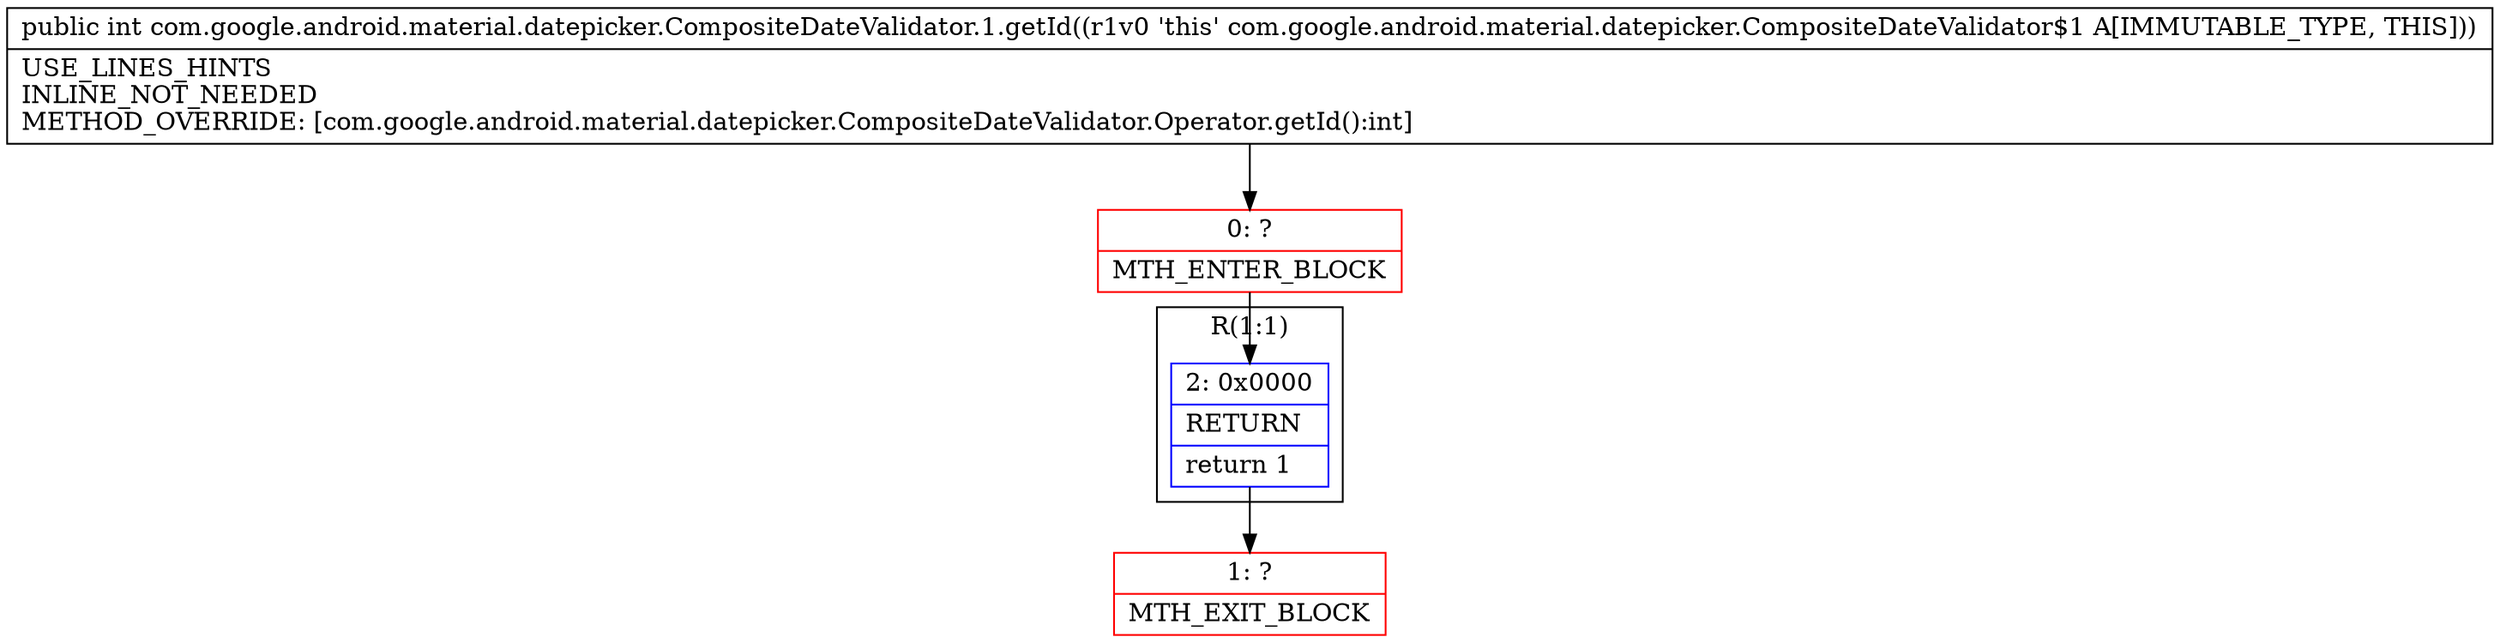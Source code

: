 digraph "CFG forcom.google.android.material.datepicker.CompositeDateValidator.1.getId()I" {
subgraph cluster_Region_613005159 {
label = "R(1:1)";
node [shape=record,color=blue];
Node_2 [shape=record,label="{2\:\ 0x0000|RETURN\l|return 1\l}"];
}
Node_0 [shape=record,color=red,label="{0\:\ ?|MTH_ENTER_BLOCK\l}"];
Node_1 [shape=record,color=red,label="{1\:\ ?|MTH_EXIT_BLOCK\l}"];
MethodNode[shape=record,label="{public int com.google.android.material.datepicker.CompositeDateValidator.1.getId((r1v0 'this' com.google.android.material.datepicker.CompositeDateValidator$1 A[IMMUTABLE_TYPE, THIS]))  | USE_LINES_HINTS\lINLINE_NOT_NEEDED\lMETHOD_OVERRIDE: [com.google.android.material.datepicker.CompositeDateValidator.Operator.getId():int]\l}"];
MethodNode -> Node_0;Node_2 -> Node_1;
Node_0 -> Node_2;
}

